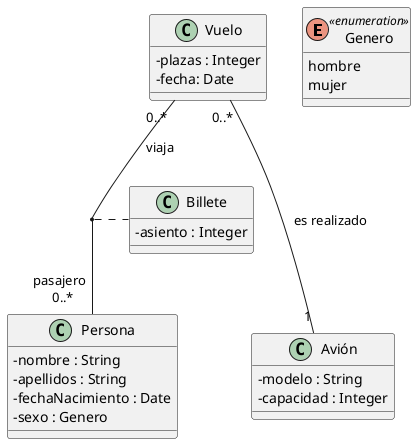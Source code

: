 @startuml viajes
'https://plantuml.com/class-diagram

skinparam classAttributeIconSize 0

enum Genero << enumeration >> {
    hombre
    mujer
}

class Vuelo {
    - plazas : Integer
    - fecha: Date
}
class Persona {
    - nombre : String
    - apellidos : String
    - fechaNacimiento : Date
    - sexo : Genero
}
class Billete {
    - asiento : Integer
}

class Avión {
    - modelo : String
    - capacidad : Integer
}

Vuelo "0..*" -- "pasajero \n 0..*" Persona : viaja
(Vuelo, Persona) .. Billete
Vuelo "0..*" --- "1" Avión : es realizado

@enduml
